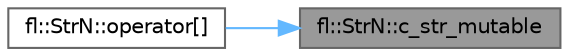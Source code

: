 digraph "fl::StrN::c_str_mutable"
{
 // INTERACTIVE_SVG=YES
 // LATEX_PDF_SIZE
  bgcolor="transparent";
  edge [fontname=Helvetica,fontsize=10,labelfontname=Helvetica,labelfontsize=10];
  node [fontname=Helvetica,fontsize=10,shape=box,height=0.2,width=0.4];
  rankdir="RL";
  Node1 [id="Node000001",label="fl::StrN::c_str_mutable",height=0.2,width=0.4,color="gray40", fillcolor="grey60", style="filled", fontcolor="black",tooltip=" "];
  Node1 -> Node2 [id="edge1_Node000001_Node000002",dir="back",color="steelblue1",style="solid",tooltip=" "];
  Node2 [id="Node000002",label="fl::StrN::operator[]",height=0.2,width=0.4,color="grey40", fillcolor="white", style="filled",URL="$dc/d96/classfl_1_1_str_n_a16e24af8182b93838888a4b434557682.html#a16e24af8182b93838888a4b434557682",tooltip=" "];
}

